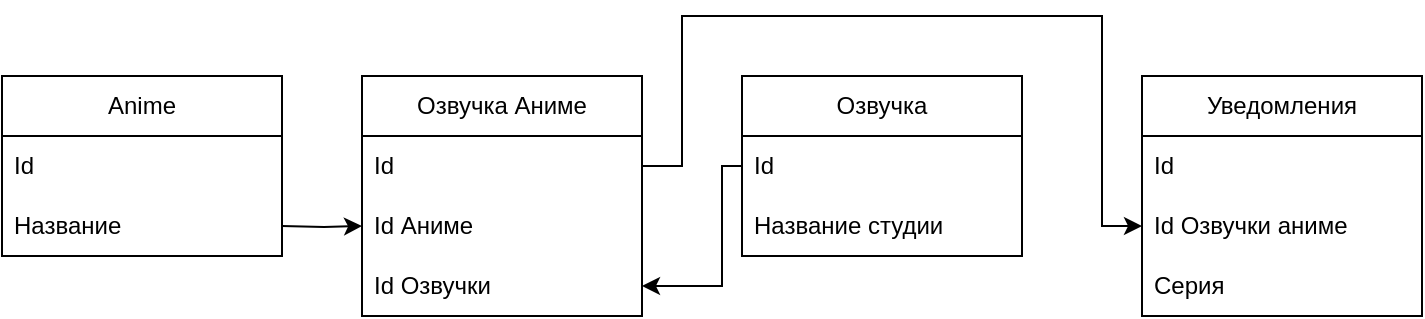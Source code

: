 <mxfile version="21.3.2" type="device">
  <diagram name="Страница 1" id="dt9SlzGw7etFAybfenuj">
    <mxGraphModel dx="834" dy="1676" grid="1" gridSize="10" guides="1" tooltips="1" connect="1" arrows="1" fold="1" page="1" pageScale="1" pageWidth="827" pageHeight="1169" math="0" shadow="0">
      <root>
        <mxCell id="0" />
        <mxCell id="1" parent="0" />
        <mxCell id="c5SBaK7pn7Wvrrrj3bUK-1" value="Anime" style="swimlane;fontStyle=0;childLayout=stackLayout;horizontal=1;startSize=30;horizontalStack=0;resizeParent=1;resizeParentMax=0;resizeLast=0;collapsible=1;marginBottom=0;whiteSpace=wrap;html=1;" parent="1" vertex="1">
          <mxGeometry x="40" y="90" width="140" height="90" as="geometry" />
        </mxCell>
        <mxCell id="c5SBaK7pn7Wvrrrj3bUK-25" value="Id" style="text;strokeColor=none;fillColor=none;align=left;verticalAlign=middle;spacingLeft=4;spacingRight=4;overflow=hidden;points=[[0,0.5],[1,0.5]];portConstraint=eastwest;rotatable=0;whiteSpace=wrap;html=1;" parent="c5SBaK7pn7Wvrrrj3bUK-1" vertex="1">
          <mxGeometry y="30" width="140" height="30" as="geometry" />
        </mxCell>
        <mxCell id="c5SBaK7pn7Wvrrrj3bUK-3" value="Название" style="text;strokeColor=none;fillColor=none;align=left;verticalAlign=middle;spacingLeft=4;spacingRight=4;overflow=hidden;points=[[0,0.5],[1,0.5]];portConstraint=eastwest;rotatable=0;whiteSpace=wrap;html=1;" parent="c5SBaK7pn7Wvrrrj3bUK-1" vertex="1">
          <mxGeometry y="60" width="140" height="30" as="geometry" />
        </mxCell>
        <mxCell id="c5SBaK7pn7Wvrrrj3bUK-5" value="Озвучка" style="swimlane;fontStyle=0;childLayout=stackLayout;horizontal=1;startSize=30;horizontalStack=0;resizeParent=1;resizeParentMax=0;resizeLast=0;collapsible=1;marginBottom=0;whiteSpace=wrap;html=1;" parent="1" vertex="1">
          <mxGeometry x="410" y="90" width="140" height="90" as="geometry" />
        </mxCell>
        <mxCell id="c5SBaK7pn7Wvrrrj3bUK-6" value="Id" style="text;strokeColor=none;fillColor=none;align=left;verticalAlign=middle;spacingLeft=4;spacingRight=4;overflow=hidden;points=[[0,0.5],[1,0.5]];portConstraint=eastwest;rotatable=0;whiteSpace=wrap;html=1;" parent="c5SBaK7pn7Wvrrrj3bUK-5" vertex="1">
          <mxGeometry y="30" width="140" height="30" as="geometry" />
        </mxCell>
        <mxCell id="c5SBaK7pn7Wvrrrj3bUK-7" value="Название студии" style="text;strokeColor=none;fillColor=none;align=left;verticalAlign=middle;spacingLeft=4;spacingRight=4;overflow=hidden;points=[[0,0.5],[1,0.5]];portConstraint=eastwest;rotatable=0;whiteSpace=wrap;html=1;" parent="c5SBaK7pn7Wvrrrj3bUK-5" vertex="1">
          <mxGeometry y="60" width="140" height="30" as="geometry" />
        </mxCell>
        <mxCell id="c5SBaK7pn7Wvrrrj3bUK-9" value="Озвучка Аниме" style="swimlane;fontStyle=0;childLayout=stackLayout;horizontal=1;startSize=30;horizontalStack=0;resizeParent=1;resizeParentMax=0;resizeLast=0;collapsible=1;marginBottom=0;whiteSpace=wrap;html=1;" parent="1" vertex="1">
          <mxGeometry x="220" y="90" width="140" height="120" as="geometry" />
        </mxCell>
        <mxCell id="c5SBaK7pn7Wvrrrj3bUK-29" value="Id" style="text;strokeColor=none;fillColor=none;align=left;verticalAlign=middle;spacingLeft=4;spacingRight=4;overflow=hidden;points=[[0,0.5],[1,0.5]];portConstraint=eastwest;rotatable=0;whiteSpace=wrap;html=1;" parent="c5SBaK7pn7Wvrrrj3bUK-9" vertex="1">
          <mxGeometry y="30" width="140" height="30" as="geometry" />
        </mxCell>
        <mxCell id="c5SBaK7pn7Wvrrrj3bUK-10" value="Id Аниме" style="text;strokeColor=none;fillColor=none;align=left;verticalAlign=middle;spacingLeft=4;spacingRight=4;overflow=hidden;points=[[0,0.5],[1,0.5]];portConstraint=eastwest;rotatable=0;whiteSpace=wrap;html=1;" parent="c5SBaK7pn7Wvrrrj3bUK-9" vertex="1">
          <mxGeometry y="60" width="140" height="30" as="geometry" />
        </mxCell>
        <mxCell id="c5SBaK7pn7Wvrrrj3bUK-11" value="Id Озвучки" style="text;strokeColor=none;fillColor=none;align=left;verticalAlign=middle;spacingLeft=4;spacingRight=4;overflow=hidden;points=[[0,0.5],[1,0.5]];portConstraint=eastwest;rotatable=0;whiteSpace=wrap;html=1;" parent="c5SBaK7pn7Wvrrrj3bUK-9" vertex="1">
          <mxGeometry y="90" width="140" height="30" as="geometry" />
        </mxCell>
        <mxCell id="c5SBaK7pn7Wvrrrj3bUK-13" value="Уведомления" style="swimlane;fontStyle=0;childLayout=stackLayout;horizontal=1;startSize=30;horizontalStack=0;resizeParent=1;resizeParentMax=0;resizeLast=0;collapsible=1;marginBottom=0;whiteSpace=wrap;html=1;" parent="1" vertex="1">
          <mxGeometry x="610" y="90" width="140" height="120" as="geometry" />
        </mxCell>
        <mxCell id="c5SBaK7pn7Wvrrrj3bUK-14" value="Id" style="text;strokeColor=none;fillColor=none;align=left;verticalAlign=middle;spacingLeft=4;spacingRight=4;overflow=hidden;points=[[0,0.5],[1,0.5]];portConstraint=eastwest;rotatable=0;whiteSpace=wrap;html=1;" parent="c5SBaK7pn7Wvrrrj3bUK-13" vertex="1">
          <mxGeometry y="30" width="140" height="30" as="geometry" />
        </mxCell>
        <mxCell id="c5SBaK7pn7Wvrrrj3bUK-17" value="Id Озвучки аниме&lt;br&gt;" style="text;strokeColor=none;fillColor=none;align=left;verticalAlign=middle;spacingLeft=4;spacingRight=4;overflow=hidden;points=[[0,0.5],[1,0.5]];portConstraint=eastwest;rotatable=0;whiteSpace=wrap;html=1;" parent="c5SBaK7pn7Wvrrrj3bUK-13" vertex="1">
          <mxGeometry y="60" width="140" height="30" as="geometry" />
        </mxCell>
        <mxCell id="c5SBaK7pn7Wvrrrj3bUK-30" value="Серия" style="text;strokeColor=none;fillColor=none;align=left;verticalAlign=middle;spacingLeft=4;spacingRight=4;overflow=hidden;points=[[0,0.5],[1,0.5]];portConstraint=eastwest;rotatable=0;whiteSpace=wrap;html=1;" parent="c5SBaK7pn7Wvrrrj3bUK-13" vertex="1">
          <mxGeometry y="90" width="140" height="30" as="geometry" />
        </mxCell>
        <mxCell id="c5SBaK7pn7Wvrrrj3bUK-19" style="edgeStyle=orthogonalEdgeStyle;rounded=0;orthogonalLoop=1;jettySize=auto;html=1;entryX=0;entryY=0.5;entryDx=0;entryDy=0;" parent="1" target="c5SBaK7pn7Wvrrrj3bUK-10" edge="1">
          <mxGeometry relative="1" as="geometry">
            <mxPoint x="180" y="165" as="sourcePoint" />
          </mxGeometry>
        </mxCell>
        <mxCell id="c5SBaK7pn7Wvrrrj3bUK-21" value="" style="edgeStyle=orthogonalEdgeStyle;rounded=0;orthogonalLoop=1;jettySize=auto;html=1;" parent="1" source="c5SBaK7pn7Wvrrrj3bUK-6" target="c5SBaK7pn7Wvrrrj3bUK-11" edge="1">
          <mxGeometry relative="1" as="geometry">
            <Array as="points">
              <mxPoint x="400" y="135" />
              <mxPoint x="400" y="195" />
            </Array>
          </mxGeometry>
        </mxCell>
        <mxCell id="c5SBaK7pn7Wvrrrj3bUK-33" style="edgeStyle=orthogonalEdgeStyle;rounded=0;orthogonalLoop=1;jettySize=auto;html=1;entryX=0;entryY=0.5;entryDx=0;entryDy=0;" parent="1" source="c5SBaK7pn7Wvrrrj3bUK-29" target="c5SBaK7pn7Wvrrrj3bUK-17" edge="1">
          <mxGeometry relative="1" as="geometry">
            <Array as="points">
              <mxPoint x="380" y="135" />
              <mxPoint x="380" y="60" />
              <mxPoint x="590" y="60" />
              <mxPoint x="590" y="165" />
            </Array>
          </mxGeometry>
        </mxCell>
      </root>
    </mxGraphModel>
  </diagram>
</mxfile>
